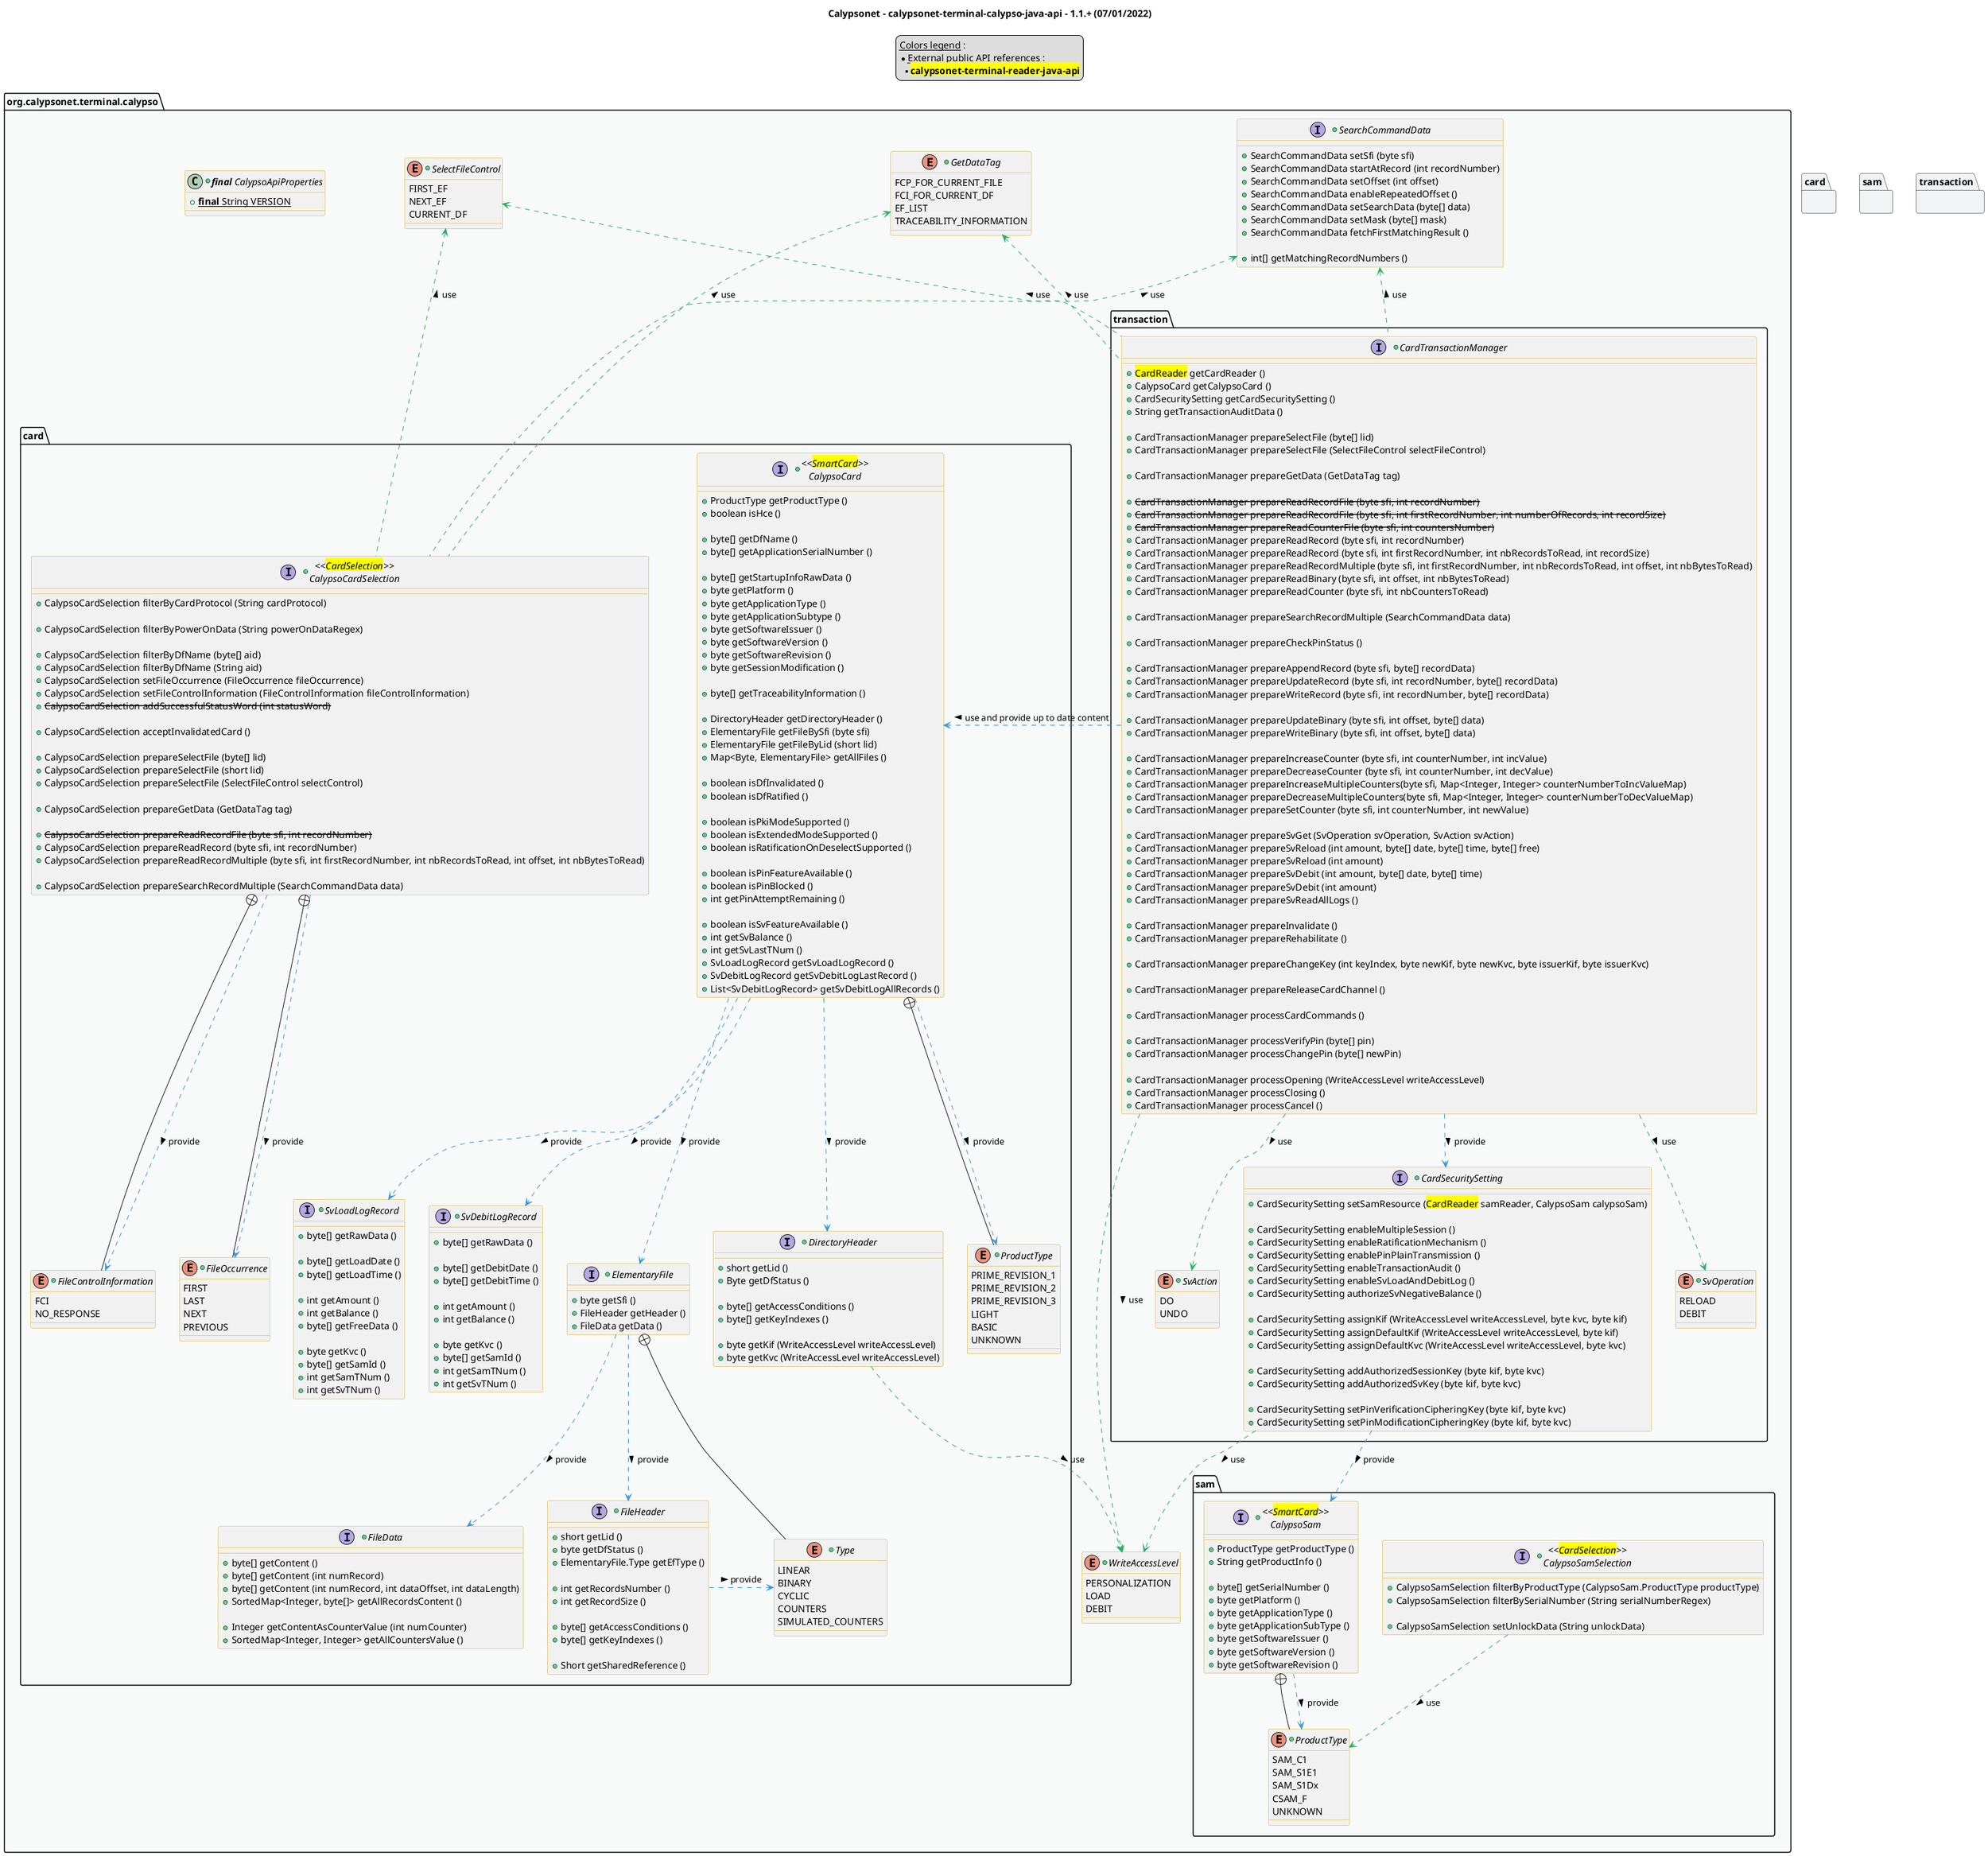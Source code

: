 @startuml
title
    Calypsonet - calypsonet-terminal-calypso-java-api - 1.1.+ (07/01/2022)
end title

' == THEME ==

'Couleurs issues de : https://htmlcolorcodes.com/fr/tableau-de-couleur/tableau-de-couleur-design-plat/
!define C_GREY1 F8F9F9
!define C_GREY2 F2F3F4
!define C_GREY3 E5E7E9
!define C_GREY4 D7DBDD
!define C_GREY5 CACFD2
!define C_GREY6 BDC3C7
!define C_LINK 3498DB
!define C_USE 27AE60

skinparam Shadowing false
skinparam ClassFontStyle italic
skinparam ClassBorderColor #D4AC0D
skinparam stereotypeABorderColor #A9DCDF
skinparam stereotypeIBorderColor #B4A7E5
skinparam stereotypeCBorderColor #ADD1B2
skinparam stereotypeEBorderColor #EB93DF
' Red
skinparam ClassBackgroundColor<<red>> #FDEDEC
skinparam ClassBorderColor<<red>> #E74C3C
hide <<red>> stereotype
' Purple
skinparam ClassBackgroundColor<<purple>> #F4ECF7
skinparam ClassBorderColor<<purple>> #8E44AD
hide <<purple>> stereotype
' blue
skinparam ClassBackgroundColor<<blue>> #EBF5FB
skinparam ClassBorderColor<<blue>> #3498DB
hide <<blue>> stereotype
' Green
skinparam ClassBackgroundColor<<green>> #E9F7EF
skinparam ClassBorderColor<<green>> #27AE60
hide <<green>> stereotype
' Grey
skinparam ClassBackgroundColor<<grey>> #EAECEE
skinparam ClassBorderColor<<grey>> #2C3E50
hide <<grey>> stereotype

' == CONTENT ==

legend top
    __Colors legend__ :
    * __External public API references__ :
    ** <back:yellow>**calypsonet-terminal-reader-java-api**</back>
end legend

package "org.calypsonet.terminal.calypso" as api {

    +class "**final** CalypsoApiProperties" as ApiProperties {
        +{static} **final** String VERSION
    }
    +enum WriteAccessLevel {
        PERSONALIZATION
        LOAD
        DEBIT
    }
    +enum SelectFileControl {
        FIRST_EF
        NEXT_EF
        CURRENT_DF
    }
    +enum GetDataTag {
        FCP_FOR_CURRENT_FILE
        FCI_FOR_CURRENT_DF
        EF_LIST
        TRACEABILITY_INFORMATION
    }
    +interface SearchCommandData {
        +SearchCommandData setSfi (byte sfi)
        +SearchCommandData startAtRecord (int recordNumber)
        +SearchCommandData setOffset (int offset)
        +SearchCommandData enableRepeatedOffset ()
        +SearchCommandData setSearchData (byte[] data)
        +SearchCommandData setMask (byte[] mask)
        +SearchCommandData fetchFirstMatchingResult ()

        +int[] getMatchingRecordNumbers ()
    }
    package card {
        +interface "<<<back:yellow>CardSelection</back>>>\nCalypsoCardSelection" as CalypsoCardSelection {
            +CalypsoCardSelection filterByCardProtocol (String cardProtocol)

            +CalypsoCardSelection filterByPowerOnData (String powerOnDataRegex)

            +CalypsoCardSelection filterByDfName (byte[] aid)
            +CalypsoCardSelection filterByDfName (String aid)
            +CalypsoCardSelection setFileOccurrence (FileOccurrence fileOccurrence)
            +CalypsoCardSelection setFileControlInformation (FileControlInformation fileControlInformation)
            +<s>CalypsoCardSelection addSuccessfulStatusWord (int statusWord)</s>

            +CalypsoCardSelection acceptInvalidatedCard ()

            +CalypsoCardSelection prepareSelectFile (byte[] lid)
            +CalypsoCardSelection prepareSelectFile (short lid)
            +CalypsoCardSelection prepareSelectFile (SelectFileControl selectControl)

            +CalypsoCardSelection prepareGetData (GetDataTag tag)

            +<s>CalypsoCardSelection prepareReadRecordFile (byte sfi, int recordNumber)</s>
            +CalypsoCardSelection prepareReadRecord (byte sfi, int recordNumber)
            +CalypsoCardSelection prepareReadRecordMultiple (byte sfi, int firstRecordNumber, int nbRecordsToRead, int offset, int nbBytesToRead)

            +CalypsoCardSelection prepareSearchRecordMultiple (SearchCommandData data)
        }
        +enum FileOccurrence {
            FIRST
            LAST
            NEXT
            PREVIOUS
        }
        +enum FileControlInformation {
            FCI
            NO_RESPONSE
        }
        +interface "<<<back:yellow>SmartCard</back>>>\nCalypsoCard" as CalypsoCard {
            +ProductType getProductType ()
            +boolean isHce ()

            +byte[] getDfName ()
            +byte[] getApplicationSerialNumber ()

            +byte[] getStartupInfoRawData ()
            +byte getPlatform ()
            +byte getApplicationType ()
            +byte getApplicationSubtype ()
            +byte getSoftwareIssuer ()
            +byte getSoftwareVersion ()
            +byte getSoftwareRevision ()
            +byte getSessionModification ()

            +byte[] getTraceabilityInformation ()

            +DirectoryHeader getDirectoryHeader ()
            +ElementaryFile getFileBySfi (byte sfi)
            +ElementaryFile getFileByLid (short lid)
            +Map<Byte, ElementaryFile> getAllFiles ()

            +boolean isDfInvalidated ()
            +boolean isDfRatified ()

            +boolean isPkiModeSupported ()
            +boolean isExtendedModeSupported ()
            +boolean isRatificationOnDeselectSupported ()

            +boolean isPinFeatureAvailable ()
            +boolean isPinBlocked ()
            +int getPinAttemptRemaining ()

            +boolean isSvFeatureAvailable ()
            +int getSvBalance ()
            +int getSvLastTNum ()
            +SvLoadLogRecord getSvLoadLogRecord ()
            +SvDebitLogRecord getSvDebitLogLastRecord ()
            +List<SvDebitLogRecord> getSvDebitLogAllRecords ()
        }
        +interface DirectoryHeader {
            +short getLid ()
            +Byte getDfStatus ()

            +byte[] getAccessConditions ()
            +byte[] getKeyIndexes ()

            +byte getKif (WriteAccessLevel writeAccessLevel)
            +byte getKvc (WriteAccessLevel writeAccessLevel)
        }
        +interface ElementaryFile {
            +byte getSfi ()
            +FileHeader getHeader ()
            +FileData getData ()
        }
        +interface FileHeader {
            +short getLid ()
            +byte getDfStatus ()
            +ElementaryFile.Type getEfType ()

            +int getRecordsNumber ()
            +int getRecordSize ()

            +byte[] getAccessConditions ()
            +byte[] getKeyIndexes ()

            +Short getSharedReference ()
        }
        +enum "Type" as FileType {
            LINEAR
            BINARY
            CYCLIC
            COUNTERS
            SIMULATED_COUNTERS
        }
        +interface FileData {
            +byte[] getContent ()
            +byte[] getContent (int numRecord)
            +byte[] getContent (int numRecord, int dataOffset, int dataLength)
            +SortedMap<Integer, byte[]> getAllRecordsContent ()

            +Integer getContentAsCounterValue (int numCounter)
            +SortedMap<Integer, Integer> getAllCountersValue ()
        }
        +enum "ProductType" as CardProductType {
            PRIME_REVISION_1
            PRIME_REVISION_2
            PRIME_REVISION_3
            LIGHT
            BASIC
            UNKNOWN
        }
        +interface SvLoadLogRecord {
            +byte[] getRawData ()

            +byte[] getLoadDate ()
            +byte[] getLoadTime ()

            +int getAmount ()
            +int getBalance ()
            +byte[] getFreeData ()

            +byte getKvc ()
            +byte[] getSamId ()
            +int getSamTNum ()
            +int getSvTNum ()
        }
        +interface SvDebitLogRecord {
            +byte[] getRawData ()

            +byte[] getDebitDate ()
            +byte[] getDebitTime ()

            +int getAmount ()
            +int getBalance ()

            +byte getKvc ()
            +byte[] getSamId ()
            +int getSamTNum ()
            +int getSvTNum ()
        }
    }
    package sam {
        +interface "<<<back:yellow>CardSelection</back>>>\nCalypsoSamSelection" as CalypsoSamSelection {
            +CalypsoSamSelection filterByProductType (CalypsoSam.ProductType productType)
            +CalypsoSamSelection filterBySerialNumber (String serialNumberRegex)

            +CalypsoSamSelection setUnlockData (String unlockData)
        }
        +interface "<<<back:yellow>SmartCard</back>>>\nCalypsoSam" as CalypsoSam {
            +ProductType getProductType ()
            +String getProductInfo ()

            +byte[] getSerialNumber ()
            +byte getPlatform ()
            +byte getApplicationType ()
            +byte getApplicationSubType ()
            +byte getSoftwareIssuer ()
            +byte getSoftwareVersion ()
            +byte getSoftwareRevision ()
        }
        +enum "ProductType" as SamProductType {
            SAM_C1
            SAM_S1E1
            SAM_S1Dx
            CSAM_F
            UNKNOWN
        }
    }
    package transaction {
        +interface CardTransactionManager {
            +<back:yellow>CardReader</back> getCardReader ()
            +CalypsoCard getCalypsoCard ()
            +CardSecuritySetting getCardSecuritySetting ()
            +String getTransactionAuditData ()

            +CardTransactionManager prepareSelectFile (byte[] lid)
            +CardTransactionManager prepareSelectFile (SelectFileControl selectFileControl)

            +CardTransactionManager prepareGetData (GetDataTag tag)

            +<s>CardTransactionManager prepareReadRecordFile (byte sfi, int recordNumber)</s>
            +<s>CardTransactionManager prepareReadRecordFile (byte sfi, int firstRecordNumber, int numberOfRecords, int recordSize)</s>
            +<s>CardTransactionManager prepareReadCounterFile (byte sfi, int countersNumber)</s>
            +CardTransactionManager prepareReadRecord (byte sfi, int recordNumber)
            +CardTransactionManager prepareReadRecord (byte sfi, int firstRecordNumber, int nbRecordsToRead, int recordSize)
            +CardTransactionManager prepareReadRecordMultiple (byte sfi, int firstRecordNumber, int nbRecordsToRead, int offset, int nbBytesToRead)
            +CardTransactionManager prepareReadBinary (byte sfi, int offset, int nbBytesToRead)
            +CardTransactionManager prepareReadCounter (byte sfi, int nbCountersToRead)

            +CardTransactionManager prepareSearchRecordMultiple (SearchCommandData data)

            +CardTransactionManager prepareCheckPinStatus ()

            +CardTransactionManager prepareAppendRecord (byte sfi, byte[] recordData)
            +CardTransactionManager prepareUpdateRecord (byte sfi, int recordNumber, byte[] recordData)
            +CardTransactionManager prepareWriteRecord (byte sfi, int recordNumber, byte[] recordData)

            +CardTransactionManager prepareUpdateBinary (byte sfi, int offset, byte[] data)
            +CardTransactionManager prepareWriteBinary (byte sfi, int offset, byte[] data)

            +CardTransactionManager prepareIncreaseCounter (byte sfi, int counterNumber, int incValue)
            +CardTransactionManager prepareDecreaseCounter (byte sfi, int counterNumber, int decValue)
            +CardTransactionManager prepareIncreaseMultipleCounters(byte sfi, Map<Integer, Integer> counterNumberToIncValueMap)
            +CardTransactionManager prepareDecreaseMultipleCounters(byte sfi, Map<Integer, Integer> counterNumberToDecValueMap)
            +CardTransactionManager prepareSetCounter (byte sfi, int counterNumber, int newValue)

            +CardTransactionManager prepareSvGet (SvOperation svOperation, SvAction svAction)
            +CardTransactionManager prepareSvReload (int amount, byte[] date, byte[] time, byte[] free)
            +CardTransactionManager prepareSvReload (int amount)
            +CardTransactionManager prepareSvDebit (int amount, byte[] date, byte[] time)
            +CardTransactionManager prepareSvDebit (int amount)
            +CardTransactionManager prepareSvReadAllLogs ()

            +CardTransactionManager prepareInvalidate ()
            +CardTransactionManager prepareRehabilitate ()

            +CardTransactionManager prepareChangeKey (int keyIndex, byte newKif, byte newKvc, byte issuerKif, byte issuerKvc)

            +CardTransactionManager prepareReleaseCardChannel ()

            +CardTransactionManager processCardCommands ()

            +CardTransactionManager processVerifyPin (byte[] pin)
            +CardTransactionManager processChangePin (byte[] newPin)

            +CardTransactionManager processOpening (WriteAccessLevel writeAccessLevel)
            +CardTransactionManager processClosing ()
            +CardTransactionManager processCancel ()
        }
        +enum SvOperation {
            RELOAD
            DEBIT
        }
        +enum SvAction {
            DO
            UNDO
        }
        +interface CardSecuritySetting {
            +CardSecuritySetting setSamResource (<back:yellow>CardReader</back> samReader, CalypsoSam calypsoSam)

            +CardSecuritySetting enableMultipleSession ()
            +CardSecuritySetting enableRatificationMechanism ()
            +CardSecuritySetting enablePinPlainTransmission ()
            +CardSecuritySetting enableTransactionAudit ()
            +CardSecuritySetting enableSvLoadAndDebitLog ()
            +CardSecuritySetting authorizeSvNegativeBalance ()

            +CardSecuritySetting assignKif (WriteAccessLevel writeAccessLevel, byte kvc, byte kif)
            +CardSecuritySetting assignDefaultKif (WriteAccessLevel writeAccessLevel, byte kif)
            +CardSecuritySetting assignDefaultKvc (WriteAccessLevel writeAccessLevel, byte kvc)

            +CardSecuritySetting addAuthorizedSessionKey (byte kif, byte kvc)
            +CardSecuritySetting addAuthorizedSvKey (byte kif, byte kvc)

            +CardSecuritySetting setPinVerificationCipheringKey (byte kif, byte kvc)
            +CardSecuritySetting setPinModificationCipheringKey (byte kif, byte kvc)
        }
    }
}

' Associations

CalypsoCardSelection +-- FileOccurrence
CalypsoCardSelection ..> FileOccurrence #C_LINK : provide >
CalypsoCardSelection +-- FileControlInformation
CalypsoCardSelection ..> FileControlInformation #C_LINK : provide >

CardTransactionManager ..> WriteAccessLevel #C_USE : use >
CardTransactionManager ..> SvOperation #C_USE : use >
CardTransactionManager ..> SvAction #C_USE : use >
CardTransactionManager .up.> SelectFileControl #C_USE : use >
CardTransactionManager .up.> GetDataTag #C_USE : use >
CardTransactionManager .up.> SearchCommandData #C_USE : use >
CardTransactionManager .right.> CalypsoCard #C_LINK : use and provide up to date content >
CardTransactionManager ..> CardSecuritySetting #C_LINK : provide >

CardSecuritySetting ..> WriteAccessLevel #C_USE : use >
CardSecuritySetting ..> CalypsoSam #C_LINK : provide >

CalypsoSamSelection ..> SamProductType #C_USE : use >

CalypsoSam +-- SamProductType
CalypsoSam ..> SamProductType #C_LINK : provide >

CalypsoCardSelection .up.> SelectFileControl #C_USE : use >
CalypsoCardSelection .up.> GetDataTag #C_USE : use >
CalypsoCardSelection .up.> SearchCommandData #C_USE : use >

CalypsoCard ..> DirectoryHeader #C_LINK : provide >
CalypsoCard ..> ElementaryFile #C_LINK : provide >
CalypsoCard +-- CardProductType
CalypsoCard ..> CardProductType #C_LINK : provide >
CalypsoCard ..> SvLoadLogRecord #C_LINK : provide >
CalypsoCard ..> SvDebitLogRecord #C_LINK : provide >

DirectoryHeader ..> WriteAccessLevel #C_USE : use >

ElementaryFile +-- FileType
ElementaryFile ..> FileHeader #C_LINK : provide >
ElementaryFile ..> FileData #C_LINK : provide >

FileHeader .right.> FileType #C_LINK : provide >

' == LAYOUT ==

'ProductType -[hidden]- SamCardResourceServiceBuilder

' == STYLE ==

package api #C_GREY1 {}
package card #C_GREY2 {}
package sam #C_GREY2 {}
package transaction #C_GREY2 {}


@enduml